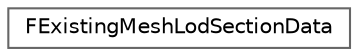 digraph "Graphical Class Hierarchy"
{
 // INTERACTIVE_SVG=YES
 // LATEX_PDF_SIZE
  bgcolor="transparent";
  edge [fontname=Helvetica,fontsize=10,labelfontname=Helvetica,labelfontsize=10];
  node [fontname=Helvetica,fontsize=10,shape=box,height=0.2,width=0.4];
  rankdir="LR";
  Node0 [id="Node000000",label="FExistingMeshLodSectionData",height=0.2,width=0.4,color="grey40", fillcolor="white", style="filled",URL="$d1/d89/structFExistingMeshLodSectionData.html",tooltip=" "];
}
